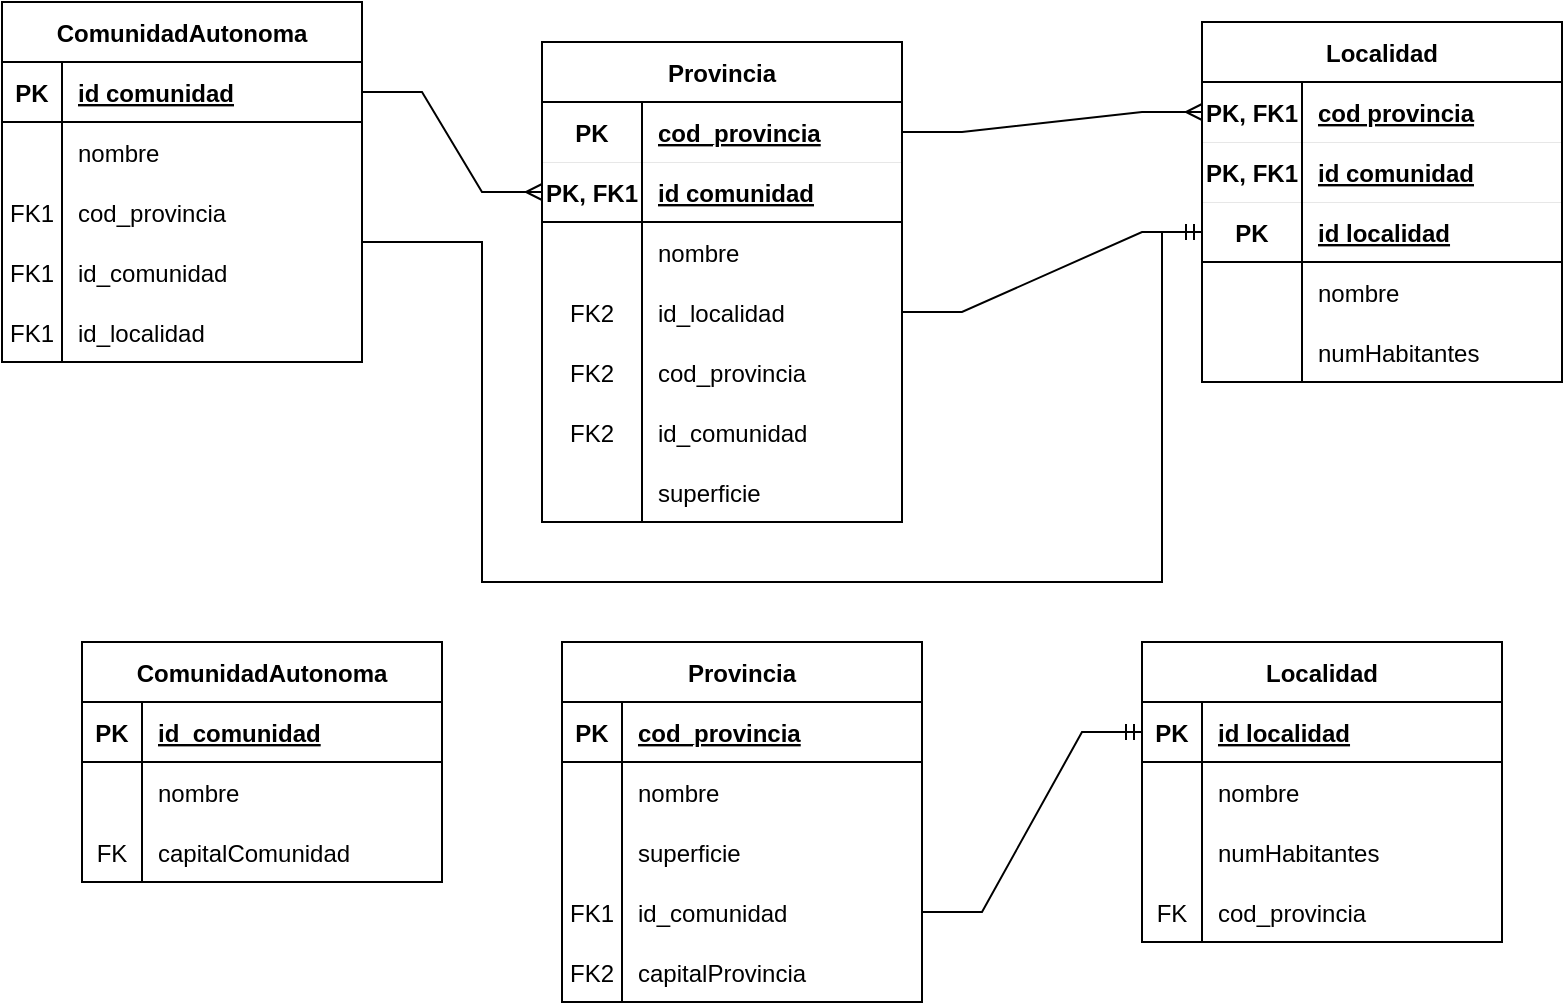 <mxfile version="20.8.16" type="device"><diagram id="R2lEEEUBdFMjLlhIrx00" name="Page-1"><mxGraphModel dx="1036" dy="614" grid="1" gridSize="10" guides="1" tooltips="1" connect="1" arrows="1" fold="1" page="1" pageScale="1" pageWidth="850" pageHeight="1100" math="0" shadow="0" extFonts="Permanent Marker^https://fonts.googleapis.com/css?family=Permanent+Marker"><root><mxCell id="0"/><mxCell id="1" parent="0"/><mxCell id="Gr4Ujk0QesZCk1q4G1cT-1" value="ComunidadAutonoma" style="shape=table;startSize=30;container=1;collapsible=1;childLayout=tableLayout;fixedRows=1;rowLines=0;fontStyle=1;align=center;resizeLast=1;" vertex="1" parent="1"><mxGeometry y="120" width="180" height="180" as="geometry"/></mxCell><mxCell id="Gr4Ujk0QesZCk1q4G1cT-2" value="" style="shape=tableRow;horizontal=0;startSize=0;swimlaneHead=0;swimlaneBody=0;fillColor=none;collapsible=0;dropTarget=0;points=[[0,0.5],[1,0.5]];portConstraint=eastwest;top=0;left=0;right=0;bottom=1;" vertex="1" parent="Gr4Ujk0QesZCk1q4G1cT-1"><mxGeometry y="30" width="180" height="30" as="geometry"/></mxCell><mxCell id="Gr4Ujk0QesZCk1q4G1cT-3" value="PK" style="shape=partialRectangle;connectable=0;fillColor=none;top=0;left=0;bottom=0;right=0;fontStyle=1;overflow=hidden;" vertex="1" parent="Gr4Ujk0QesZCk1q4G1cT-2"><mxGeometry width="30" height="30" as="geometry"><mxRectangle width="30" height="30" as="alternateBounds"/></mxGeometry></mxCell><mxCell id="Gr4Ujk0QesZCk1q4G1cT-4" value="id comunidad" style="shape=partialRectangle;connectable=0;fillColor=none;top=0;left=0;bottom=0;right=0;align=left;spacingLeft=6;fontStyle=5;overflow=hidden;" vertex="1" parent="Gr4Ujk0QesZCk1q4G1cT-2"><mxGeometry x="30" width="150" height="30" as="geometry"><mxRectangle width="150" height="30" as="alternateBounds"/></mxGeometry></mxCell><mxCell id="Gr4Ujk0QesZCk1q4G1cT-5" value="" style="shape=tableRow;horizontal=0;startSize=0;swimlaneHead=0;swimlaneBody=0;fillColor=none;collapsible=0;dropTarget=0;points=[[0,0.5],[1,0.5]];portConstraint=eastwest;top=0;left=0;right=0;bottom=0;" vertex="1" parent="Gr4Ujk0QesZCk1q4G1cT-1"><mxGeometry y="60" width="180" height="30" as="geometry"/></mxCell><mxCell id="Gr4Ujk0QesZCk1q4G1cT-6" value="" style="shape=partialRectangle;connectable=0;fillColor=none;top=0;left=0;bottom=0;right=0;editable=1;overflow=hidden;" vertex="1" parent="Gr4Ujk0QesZCk1q4G1cT-5"><mxGeometry width="30" height="30" as="geometry"><mxRectangle width="30" height="30" as="alternateBounds"/></mxGeometry></mxCell><mxCell id="Gr4Ujk0QesZCk1q4G1cT-7" value="nombre" style="shape=partialRectangle;connectable=0;fillColor=none;top=0;left=0;bottom=0;right=0;align=left;spacingLeft=6;overflow=hidden;" vertex="1" parent="Gr4Ujk0QesZCk1q4G1cT-5"><mxGeometry x="30" width="150" height="30" as="geometry"><mxRectangle width="150" height="30" as="alternateBounds"/></mxGeometry></mxCell><mxCell id="Gr4Ujk0QesZCk1q4G1cT-63" value="" style="shape=tableRow;horizontal=0;startSize=0;swimlaneHead=0;swimlaneBody=0;fillColor=none;collapsible=0;dropTarget=0;points=[[0,0.5],[1,0.5]];portConstraint=eastwest;top=0;left=0;right=0;bottom=0;strokeWidth=0;" vertex="1" parent="Gr4Ujk0QesZCk1q4G1cT-1"><mxGeometry y="90" width="180" height="30" as="geometry"/></mxCell><mxCell id="Gr4Ujk0QesZCk1q4G1cT-64" value="FK1" style="shape=partialRectangle;connectable=0;fillColor=none;top=0;left=0;bottom=0;right=0;fontStyle=0;overflow=hidden;strokeWidth=0;" vertex="1" parent="Gr4Ujk0QesZCk1q4G1cT-63"><mxGeometry width="30" height="30" as="geometry"><mxRectangle width="30" height="30" as="alternateBounds"/></mxGeometry></mxCell><mxCell id="Gr4Ujk0QesZCk1q4G1cT-65" value="cod_provincia" style="shape=partialRectangle;connectable=0;fillColor=none;top=0;left=0;bottom=0;right=0;align=left;spacingLeft=6;fontStyle=0;overflow=hidden;strokeWidth=0;" vertex="1" parent="Gr4Ujk0QesZCk1q4G1cT-63"><mxGeometry x="30" width="150" height="30" as="geometry"><mxRectangle width="150" height="30" as="alternateBounds"/></mxGeometry></mxCell><mxCell id="Gr4Ujk0QesZCk1q4G1cT-69" value="" style="shape=tableRow;horizontal=0;startSize=0;swimlaneHead=0;swimlaneBody=0;fillColor=none;collapsible=0;dropTarget=0;points=[[0,0.5],[1,0.5]];portConstraint=eastwest;top=0;left=0;right=0;bottom=0;strokeWidth=0;" vertex="1" parent="Gr4Ujk0QesZCk1q4G1cT-1"><mxGeometry y="120" width="180" height="30" as="geometry"/></mxCell><mxCell id="Gr4Ujk0QesZCk1q4G1cT-70" value="FK1" style="shape=partialRectangle;connectable=0;fillColor=none;top=0;left=0;bottom=0;right=0;fontStyle=0;overflow=hidden;strokeWidth=0;" vertex="1" parent="Gr4Ujk0QesZCk1q4G1cT-69"><mxGeometry width="30" height="30" as="geometry"><mxRectangle width="30" height="30" as="alternateBounds"/></mxGeometry></mxCell><mxCell id="Gr4Ujk0QesZCk1q4G1cT-71" value="id_comunidad" style="shape=partialRectangle;connectable=0;fillColor=none;top=0;left=0;bottom=0;right=0;align=left;spacingLeft=6;fontStyle=0;overflow=hidden;strokeWidth=0;" vertex="1" parent="Gr4Ujk0QesZCk1q4G1cT-69"><mxGeometry x="30" width="150" height="30" as="geometry"><mxRectangle width="150" height="30" as="alternateBounds"/></mxGeometry></mxCell><mxCell id="Gr4Ujk0QesZCk1q4G1cT-66" value="" style="shape=tableRow;horizontal=0;startSize=0;swimlaneHead=0;swimlaneBody=0;fillColor=none;collapsible=0;dropTarget=0;points=[[0,0.5],[1,0.5]];portConstraint=eastwest;top=0;left=0;right=0;bottom=0;strokeWidth=0;" vertex="1" parent="Gr4Ujk0QesZCk1q4G1cT-1"><mxGeometry y="150" width="180" height="30" as="geometry"/></mxCell><mxCell id="Gr4Ujk0QesZCk1q4G1cT-67" value="FK1" style="shape=partialRectangle;connectable=0;fillColor=none;top=0;left=0;bottom=0;right=0;fontStyle=0;overflow=hidden;strokeWidth=0;" vertex="1" parent="Gr4Ujk0QesZCk1q4G1cT-66"><mxGeometry width="30" height="30" as="geometry"><mxRectangle width="30" height="30" as="alternateBounds"/></mxGeometry></mxCell><mxCell id="Gr4Ujk0QesZCk1q4G1cT-68" value="id_localidad" style="shape=partialRectangle;connectable=0;fillColor=none;top=0;left=0;bottom=0;right=0;align=left;spacingLeft=6;fontStyle=0;overflow=hidden;strokeWidth=0;" vertex="1" parent="Gr4Ujk0QesZCk1q4G1cT-66"><mxGeometry x="30" width="150" height="30" as="geometry"><mxRectangle width="150" height="30" as="alternateBounds"/></mxGeometry></mxCell><mxCell id="Gr4Ujk0QesZCk1q4G1cT-14" value="Provincia" style="shape=table;startSize=30;container=1;collapsible=1;childLayout=tableLayout;fixedRows=1;rowLines=0;fontStyle=1;align=center;resizeLast=1;" vertex="1" parent="1"><mxGeometry x="270" y="140" width="180" height="240" as="geometry"/></mxCell><mxCell id="Gr4Ujk0QesZCk1q4G1cT-15" value="" style="shape=tableRow;horizontal=0;startSize=0;swimlaneHead=0;swimlaneBody=0;fillColor=none;collapsible=0;dropTarget=0;points=[[0,0.5],[1,0.5]];portConstraint=eastwest;top=0;left=0;right=0;bottom=1;strokeWidth=0;" vertex="1" parent="Gr4Ujk0QesZCk1q4G1cT-14"><mxGeometry y="30" width="180" height="30" as="geometry"/></mxCell><mxCell id="Gr4Ujk0QesZCk1q4G1cT-16" value="PK" style="shape=partialRectangle;connectable=0;fillColor=none;top=0;left=0;bottom=0;right=0;fontStyle=1;overflow=hidden;" vertex="1" parent="Gr4Ujk0QesZCk1q4G1cT-15"><mxGeometry width="50" height="30" as="geometry"><mxRectangle width="50" height="30" as="alternateBounds"/></mxGeometry></mxCell><mxCell id="Gr4Ujk0QesZCk1q4G1cT-17" value="cod_provincia" style="shape=partialRectangle;connectable=0;fillColor=none;top=0;left=0;bottom=0;right=0;align=left;spacingLeft=6;fontStyle=5;overflow=hidden;" vertex="1" parent="Gr4Ujk0QesZCk1q4G1cT-15"><mxGeometry x="50" width="130" height="30" as="geometry"><mxRectangle width="130" height="30" as="alternateBounds"/></mxGeometry></mxCell><mxCell id="Gr4Ujk0QesZCk1q4G1cT-42" value="" style="shape=tableRow;horizontal=0;startSize=0;swimlaneHead=0;swimlaneBody=0;fillColor=none;collapsible=0;dropTarget=0;points=[[0,0.5],[1,0.5]];portConstraint=eastwest;top=0;left=0;right=0;bottom=1;" vertex="1" parent="Gr4Ujk0QesZCk1q4G1cT-14"><mxGeometry y="60" width="180" height="30" as="geometry"/></mxCell><mxCell id="Gr4Ujk0QesZCk1q4G1cT-43" value="PK, FK1" style="shape=partialRectangle;connectable=0;fillColor=none;top=0;left=0;bottom=0;right=0;fontStyle=1;overflow=hidden;" vertex="1" parent="Gr4Ujk0QesZCk1q4G1cT-42"><mxGeometry width="50" height="30" as="geometry"><mxRectangle width="50" height="30" as="alternateBounds"/></mxGeometry></mxCell><mxCell id="Gr4Ujk0QesZCk1q4G1cT-44" value="id comunidad" style="shape=partialRectangle;connectable=0;fillColor=none;top=0;left=0;bottom=0;right=0;align=left;spacingLeft=6;fontStyle=5;overflow=hidden;" vertex="1" parent="Gr4Ujk0QesZCk1q4G1cT-42"><mxGeometry x="50" width="130" height="30" as="geometry"><mxRectangle width="130" height="30" as="alternateBounds"/></mxGeometry></mxCell><mxCell id="Gr4Ujk0QesZCk1q4G1cT-18" value="" style="shape=tableRow;horizontal=0;startSize=0;swimlaneHead=0;swimlaneBody=0;fillColor=none;collapsible=0;dropTarget=0;points=[[0,0.5],[1,0.5]];portConstraint=eastwest;top=0;left=0;right=0;bottom=0;" vertex="1" parent="Gr4Ujk0QesZCk1q4G1cT-14"><mxGeometry y="90" width="180" height="30" as="geometry"/></mxCell><mxCell id="Gr4Ujk0QesZCk1q4G1cT-19" value="" style="shape=partialRectangle;connectable=0;fillColor=none;top=0;left=0;bottom=0;right=0;editable=1;overflow=hidden;" vertex="1" parent="Gr4Ujk0QesZCk1q4G1cT-18"><mxGeometry width="50" height="30" as="geometry"><mxRectangle width="50" height="30" as="alternateBounds"/></mxGeometry></mxCell><mxCell id="Gr4Ujk0QesZCk1q4G1cT-20" value="nombre" style="shape=partialRectangle;connectable=0;fillColor=none;top=0;left=0;bottom=0;right=0;align=left;spacingLeft=6;overflow=hidden;" vertex="1" parent="Gr4Ujk0QesZCk1q4G1cT-18"><mxGeometry x="50" width="130" height="30" as="geometry"><mxRectangle width="130" height="30" as="alternateBounds"/></mxGeometry></mxCell><mxCell id="Gr4Ujk0QesZCk1q4G1cT-52" value="" style="shape=tableRow;horizontal=0;startSize=0;swimlaneHead=0;swimlaneBody=0;fillColor=none;collapsible=0;dropTarget=0;points=[[0,0.5],[1,0.5]];portConstraint=eastwest;top=0;left=0;right=0;bottom=0;strokeWidth=0;" vertex="1" parent="Gr4Ujk0QesZCk1q4G1cT-14"><mxGeometry y="120" width="180" height="30" as="geometry"/></mxCell><mxCell id="Gr4Ujk0QesZCk1q4G1cT-53" value="FK2" style="shape=partialRectangle;connectable=0;fillColor=none;top=0;left=0;bottom=0;right=0;fontStyle=0;overflow=hidden;strokeWidth=0;" vertex="1" parent="Gr4Ujk0QesZCk1q4G1cT-52"><mxGeometry width="50" height="30" as="geometry"><mxRectangle width="50" height="30" as="alternateBounds"/></mxGeometry></mxCell><mxCell id="Gr4Ujk0QesZCk1q4G1cT-54" value="id_localidad" style="shape=partialRectangle;connectable=0;fillColor=none;top=0;left=0;bottom=0;right=0;align=left;spacingLeft=6;fontStyle=0;overflow=hidden;strokeWidth=0;" vertex="1" parent="Gr4Ujk0QesZCk1q4G1cT-52"><mxGeometry x="50" width="130" height="30" as="geometry"><mxRectangle width="130" height="30" as="alternateBounds"/></mxGeometry></mxCell><mxCell id="Gr4Ujk0QesZCk1q4G1cT-58" value="" style="shape=tableRow;horizontal=0;startSize=0;swimlaneHead=0;swimlaneBody=0;fillColor=none;collapsible=0;dropTarget=0;points=[[0,0.5],[1,0.5]];portConstraint=eastwest;top=0;left=0;right=0;bottom=0;strokeWidth=0;" vertex="1" parent="Gr4Ujk0QesZCk1q4G1cT-14"><mxGeometry y="150" width="180" height="30" as="geometry"/></mxCell><mxCell id="Gr4Ujk0QesZCk1q4G1cT-59" value="FK2" style="shape=partialRectangle;connectable=0;fillColor=none;top=0;left=0;bottom=0;right=0;fontStyle=0;overflow=hidden;strokeWidth=0;" vertex="1" parent="Gr4Ujk0QesZCk1q4G1cT-58"><mxGeometry width="50" height="30" as="geometry"><mxRectangle width="50" height="30" as="alternateBounds"/></mxGeometry></mxCell><mxCell id="Gr4Ujk0QesZCk1q4G1cT-60" value="cod_provincia" style="shape=partialRectangle;connectable=0;fillColor=none;top=0;left=0;bottom=0;right=0;align=left;spacingLeft=6;fontStyle=0;overflow=hidden;strokeWidth=0;" vertex="1" parent="Gr4Ujk0QesZCk1q4G1cT-58"><mxGeometry x="50" width="130" height="30" as="geometry"><mxRectangle width="130" height="30" as="alternateBounds"/></mxGeometry></mxCell><mxCell id="Gr4Ujk0QesZCk1q4G1cT-55" value="" style="shape=tableRow;horizontal=0;startSize=0;swimlaneHead=0;swimlaneBody=0;fillColor=none;collapsible=0;dropTarget=0;points=[[0,0.5],[1,0.5]];portConstraint=eastwest;top=0;left=0;right=0;bottom=0;strokeWidth=0;" vertex="1" parent="Gr4Ujk0QesZCk1q4G1cT-14"><mxGeometry y="180" width="180" height="30" as="geometry"/></mxCell><mxCell id="Gr4Ujk0QesZCk1q4G1cT-56" value="FK2" style="shape=partialRectangle;connectable=0;fillColor=none;top=0;left=0;bottom=0;right=0;fontStyle=0;overflow=hidden;strokeWidth=0;" vertex="1" parent="Gr4Ujk0QesZCk1q4G1cT-55"><mxGeometry width="50" height="30" as="geometry"><mxRectangle width="50" height="30" as="alternateBounds"/></mxGeometry></mxCell><mxCell id="Gr4Ujk0QesZCk1q4G1cT-57" value="id_comunidad" style="shape=partialRectangle;connectable=0;fillColor=none;top=0;left=0;bottom=0;right=0;align=left;spacingLeft=6;fontStyle=0;overflow=hidden;strokeWidth=0;" vertex="1" parent="Gr4Ujk0QesZCk1q4G1cT-55"><mxGeometry x="50" width="130" height="30" as="geometry"><mxRectangle width="130" height="30" as="alternateBounds"/></mxGeometry></mxCell><mxCell id="Gr4Ujk0QesZCk1q4G1cT-21" value="" style="shape=tableRow;horizontal=0;startSize=0;swimlaneHead=0;swimlaneBody=0;fillColor=none;collapsible=0;dropTarget=0;points=[[0,0.5],[1,0.5]];portConstraint=eastwest;top=0;left=0;right=0;bottom=0;" vertex="1" parent="Gr4Ujk0QesZCk1q4G1cT-14"><mxGeometry y="210" width="180" height="30" as="geometry"/></mxCell><mxCell id="Gr4Ujk0QesZCk1q4G1cT-22" value="" style="shape=partialRectangle;connectable=0;fillColor=none;top=0;left=0;bottom=0;right=0;editable=1;overflow=hidden;" vertex="1" parent="Gr4Ujk0QesZCk1q4G1cT-21"><mxGeometry width="50" height="30" as="geometry"><mxRectangle width="50" height="30" as="alternateBounds"/></mxGeometry></mxCell><mxCell id="Gr4Ujk0QesZCk1q4G1cT-23" value="superficie" style="shape=partialRectangle;connectable=0;fillColor=none;top=0;left=0;bottom=0;right=0;align=left;spacingLeft=6;overflow=hidden;" vertex="1" parent="Gr4Ujk0QesZCk1q4G1cT-21"><mxGeometry x="50" width="130" height="30" as="geometry"><mxRectangle width="130" height="30" as="alternateBounds"/></mxGeometry></mxCell><mxCell id="Gr4Ujk0QesZCk1q4G1cT-27" value="Localidad" style="shape=table;startSize=30;container=1;collapsible=1;childLayout=tableLayout;fixedRows=1;rowLines=0;fontStyle=1;align=center;resizeLast=1;" vertex="1" parent="1"><mxGeometry x="600" y="130" width="180" height="180" as="geometry"/></mxCell><mxCell id="Gr4Ujk0QesZCk1q4G1cT-45" value="" style="shape=tableRow;horizontal=0;startSize=0;swimlaneHead=0;swimlaneBody=0;fillColor=none;collapsible=0;dropTarget=0;points=[[0,0.5],[1,0.5]];portConstraint=eastwest;top=0;left=0;right=0;bottom=1;strokeWidth=0;" vertex="1" parent="Gr4Ujk0QesZCk1q4G1cT-27"><mxGeometry y="30" width="180" height="30" as="geometry"/></mxCell><mxCell id="Gr4Ujk0QesZCk1q4G1cT-46" value="PK, FK1" style="shape=partialRectangle;connectable=0;fillColor=none;top=0;left=0;bottom=0;right=0;fontStyle=1;overflow=hidden;strokeWidth=0;" vertex="1" parent="Gr4Ujk0QesZCk1q4G1cT-45"><mxGeometry width="50" height="30" as="geometry"><mxRectangle width="50" height="30" as="alternateBounds"/></mxGeometry></mxCell><mxCell id="Gr4Ujk0QesZCk1q4G1cT-47" value="cod provincia" style="shape=partialRectangle;connectable=0;fillColor=none;top=0;left=0;bottom=0;right=0;align=left;spacingLeft=6;fontStyle=5;overflow=hidden;strokeWidth=0;" vertex="1" parent="Gr4Ujk0QesZCk1q4G1cT-45"><mxGeometry x="50" width="130" height="30" as="geometry"><mxRectangle width="130" height="30" as="alternateBounds"/></mxGeometry></mxCell><mxCell id="Gr4Ujk0QesZCk1q4G1cT-48" value="" style="shape=tableRow;horizontal=0;startSize=0;swimlaneHead=0;swimlaneBody=0;fillColor=none;collapsible=0;dropTarget=0;points=[[0,0.5],[1,0.5]];portConstraint=eastwest;top=0;left=0;right=0;bottom=1;strokeWidth=0;" vertex="1" parent="Gr4Ujk0QesZCk1q4G1cT-27"><mxGeometry y="60" width="180" height="30" as="geometry"/></mxCell><mxCell id="Gr4Ujk0QesZCk1q4G1cT-49" value="PK, FK1" style="shape=partialRectangle;connectable=0;fillColor=none;top=0;left=0;bottom=0;right=0;fontStyle=1;overflow=hidden;strokeWidth=0;" vertex="1" parent="Gr4Ujk0QesZCk1q4G1cT-48"><mxGeometry width="50" height="30" as="geometry"><mxRectangle width="50" height="30" as="alternateBounds"/></mxGeometry></mxCell><mxCell id="Gr4Ujk0QesZCk1q4G1cT-50" value="id comunidad" style="shape=partialRectangle;connectable=0;fillColor=none;top=0;left=0;bottom=0;right=0;align=left;spacingLeft=6;fontStyle=5;overflow=hidden;strokeWidth=0;" vertex="1" parent="Gr4Ujk0QesZCk1q4G1cT-48"><mxGeometry x="50" width="130" height="30" as="geometry"><mxRectangle width="130" height="30" as="alternateBounds"/></mxGeometry></mxCell><mxCell id="Gr4Ujk0QesZCk1q4G1cT-28" value="" style="shape=tableRow;horizontal=0;startSize=0;swimlaneHead=0;swimlaneBody=0;fillColor=none;collapsible=0;dropTarget=0;points=[[0,0.5],[1,0.5]];portConstraint=eastwest;top=0;left=0;right=0;bottom=1;strokeWidth=1;" vertex="1" parent="Gr4Ujk0QesZCk1q4G1cT-27"><mxGeometry y="90" width="180" height="30" as="geometry"/></mxCell><mxCell id="Gr4Ujk0QesZCk1q4G1cT-29" value="PK" style="shape=partialRectangle;connectable=0;fillColor=none;top=0;left=0;bottom=0;right=0;fontStyle=1;overflow=hidden;" vertex="1" parent="Gr4Ujk0QesZCk1q4G1cT-28"><mxGeometry width="50" height="30" as="geometry"><mxRectangle width="50" height="30" as="alternateBounds"/></mxGeometry></mxCell><mxCell id="Gr4Ujk0QesZCk1q4G1cT-30" value="id localidad" style="shape=partialRectangle;connectable=0;fillColor=none;top=0;left=0;bottom=0;right=0;align=left;spacingLeft=6;fontStyle=5;overflow=hidden;" vertex="1" parent="Gr4Ujk0QesZCk1q4G1cT-28"><mxGeometry x="50" width="130" height="30" as="geometry"><mxRectangle width="130" height="30" as="alternateBounds"/></mxGeometry></mxCell><mxCell id="Gr4Ujk0QesZCk1q4G1cT-31" value="" style="shape=tableRow;horizontal=0;startSize=0;swimlaneHead=0;swimlaneBody=0;fillColor=none;collapsible=0;dropTarget=0;points=[[0,0.5],[1,0.5]];portConstraint=eastwest;top=0;left=0;right=0;bottom=0;" vertex="1" parent="Gr4Ujk0QesZCk1q4G1cT-27"><mxGeometry y="120" width="180" height="30" as="geometry"/></mxCell><mxCell id="Gr4Ujk0QesZCk1q4G1cT-32" value="" style="shape=partialRectangle;connectable=0;fillColor=none;top=0;left=0;bottom=0;right=0;editable=1;overflow=hidden;" vertex="1" parent="Gr4Ujk0QesZCk1q4G1cT-31"><mxGeometry width="50" height="30" as="geometry"><mxRectangle width="50" height="30" as="alternateBounds"/></mxGeometry></mxCell><mxCell id="Gr4Ujk0QesZCk1q4G1cT-33" value="nombre" style="shape=partialRectangle;connectable=0;fillColor=none;top=0;left=0;bottom=0;right=0;align=left;spacingLeft=6;overflow=hidden;" vertex="1" parent="Gr4Ujk0QesZCk1q4G1cT-31"><mxGeometry x="50" width="130" height="30" as="geometry"><mxRectangle width="130" height="30" as="alternateBounds"/></mxGeometry></mxCell><mxCell id="Gr4Ujk0QesZCk1q4G1cT-34" value="" style="shape=tableRow;horizontal=0;startSize=0;swimlaneHead=0;swimlaneBody=0;fillColor=none;collapsible=0;dropTarget=0;points=[[0,0.5],[1,0.5]];portConstraint=eastwest;top=0;left=0;right=0;bottom=0;" vertex="1" parent="Gr4Ujk0QesZCk1q4G1cT-27"><mxGeometry y="150" width="180" height="30" as="geometry"/></mxCell><mxCell id="Gr4Ujk0QesZCk1q4G1cT-35" value="" style="shape=partialRectangle;connectable=0;fillColor=none;top=0;left=0;bottom=0;right=0;editable=1;overflow=hidden;" vertex="1" parent="Gr4Ujk0QesZCk1q4G1cT-34"><mxGeometry width="50" height="30" as="geometry"><mxRectangle width="50" height="30" as="alternateBounds"/></mxGeometry></mxCell><mxCell id="Gr4Ujk0QesZCk1q4G1cT-36" value="numHabitantes" style="shape=partialRectangle;connectable=0;fillColor=none;top=0;left=0;bottom=0;right=0;align=left;spacingLeft=6;overflow=hidden;" vertex="1" parent="Gr4Ujk0QesZCk1q4G1cT-34"><mxGeometry x="50" width="130" height="30" as="geometry"><mxRectangle width="130" height="30" as="alternateBounds"/></mxGeometry></mxCell><mxCell id="Gr4Ujk0QesZCk1q4G1cT-40" value="" style="edgeStyle=entityRelationEdgeStyle;fontSize=12;html=1;endArrow=ERmany;rounded=0;exitX=1;exitY=0.5;exitDx=0;exitDy=0;entryX=0;entryY=0.5;entryDx=0;entryDy=0;" edge="1" parent="1" source="Gr4Ujk0QesZCk1q4G1cT-2" target="Gr4Ujk0QesZCk1q4G1cT-42"><mxGeometry width="100" height="100" relative="1" as="geometry"><mxPoint x="280" y="360" as="sourcePoint"/><mxPoint x="380" y="260" as="targetPoint"/></mxGeometry></mxCell><mxCell id="Gr4Ujk0QesZCk1q4G1cT-51" value="" style="edgeStyle=entityRelationEdgeStyle;fontSize=12;html=1;endArrow=ERmany;rounded=0;entryX=0;entryY=0.5;entryDx=0;entryDy=0;exitX=1;exitY=0.5;exitDx=0;exitDy=0;" edge="1" parent="1" source="Gr4Ujk0QesZCk1q4G1cT-15" target="Gr4Ujk0QesZCk1q4G1cT-45"><mxGeometry width="100" height="100" relative="1" as="geometry"><mxPoint x="280" y="360" as="sourcePoint"/><mxPoint x="380" y="260" as="targetPoint"/></mxGeometry></mxCell><mxCell id="Gr4Ujk0QesZCk1q4G1cT-62" value="" style="edgeStyle=entityRelationEdgeStyle;fontSize=12;html=1;endArrow=ERmandOne;rounded=0;exitX=1;exitY=0.5;exitDx=0;exitDy=0;entryX=0;entryY=0.5;entryDx=0;entryDy=0;" edge="1" parent="1" source="Gr4Ujk0QesZCk1q4G1cT-52" target="Gr4Ujk0QesZCk1q4G1cT-28"><mxGeometry width="100" height="100" relative="1" as="geometry"><mxPoint x="370" y="370" as="sourcePoint"/><mxPoint x="470" y="270" as="targetPoint"/></mxGeometry></mxCell><mxCell id="Gr4Ujk0QesZCk1q4G1cT-72" value="" style="edgeStyle=orthogonalEdgeStyle;fontSize=12;html=1;endArrow=ERmandOne;rounded=0;entryX=0;entryY=0.5;entryDx=0;entryDy=0;exitX=1;exitY=0.5;exitDx=0;exitDy=0;" edge="1" parent="1" source="Gr4Ujk0QesZCk1q4G1cT-63" target="Gr4Ujk0QesZCk1q4G1cT-28"><mxGeometry width="100" height="100" relative="1" as="geometry"><mxPoint x="160" y="390" as="sourcePoint"/><mxPoint x="470" y="270" as="targetPoint"/><Array as="points"><mxPoint x="180" y="240"/><mxPoint x="240" y="240"/><mxPoint x="240" y="410"/><mxPoint x="580" y="410"/><mxPoint x="580" y="235"/></Array></mxGeometry></mxCell><mxCell id="Gr4Ujk0QesZCk1q4G1cT-74" value="Provincia" style="shape=table;startSize=30;container=1;collapsible=1;childLayout=tableLayout;fixedRows=1;rowLines=0;fontStyle=1;align=center;resizeLast=1;strokeWidth=1;" vertex="1" parent="1"><mxGeometry x="280" y="440" width="180" height="180" as="geometry"/></mxCell><mxCell id="Gr4Ujk0QesZCk1q4G1cT-75" value="" style="shape=tableRow;horizontal=0;startSize=0;swimlaneHead=0;swimlaneBody=0;fillColor=none;collapsible=0;dropTarget=0;points=[[0,0.5],[1,0.5]];portConstraint=eastwest;top=0;left=0;right=0;bottom=1;strokeWidth=1;" vertex="1" parent="Gr4Ujk0QesZCk1q4G1cT-74"><mxGeometry y="30" width="180" height="30" as="geometry"/></mxCell><mxCell id="Gr4Ujk0QesZCk1q4G1cT-76" value="PK" style="shape=partialRectangle;connectable=0;fillColor=none;top=0;left=0;bottom=0;right=0;fontStyle=1;overflow=hidden;strokeWidth=0;" vertex="1" parent="Gr4Ujk0QesZCk1q4G1cT-75"><mxGeometry width="30" height="30" as="geometry"><mxRectangle width="30" height="30" as="alternateBounds"/></mxGeometry></mxCell><mxCell id="Gr4Ujk0QesZCk1q4G1cT-77" value="cod_provincia" style="shape=partialRectangle;connectable=0;fillColor=none;top=0;left=0;bottom=0;right=0;align=left;spacingLeft=6;fontStyle=5;overflow=hidden;strokeWidth=0;" vertex="1" parent="Gr4Ujk0QesZCk1q4G1cT-75"><mxGeometry x="30" width="150" height="30" as="geometry"><mxRectangle width="150" height="30" as="alternateBounds"/></mxGeometry></mxCell><mxCell id="Gr4Ujk0QesZCk1q4G1cT-78" value="" style="shape=tableRow;horizontal=0;startSize=0;swimlaneHead=0;swimlaneBody=0;fillColor=none;collapsible=0;dropTarget=0;points=[[0,0.5],[1,0.5]];portConstraint=eastwest;top=0;left=0;right=0;bottom=0;strokeWidth=0;" vertex="1" parent="Gr4Ujk0QesZCk1q4G1cT-74"><mxGeometry y="60" width="180" height="30" as="geometry"/></mxCell><mxCell id="Gr4Ujk0QesZCk1q4G1cT-79" value="" style="shape=partialRectangle;connectable=0;fillColor=none;top=0;left=0;bottom=0;right=0;editable=1;overflow=hidden;strokeWidth=0;" vertex="1" parent="Gr4Ujk0QesZCk1q4G1cT-78"><mxGeometry width="30" height="30" as="geometry"><mxRectangle width="30" height="30" as="alternateBounds"/></mxGeometry></mxCell><mxCell id="Gr4Ujk0QesZCk1q4G1cT-80" value="nombre" style="shape=partialRectangle;connectable=0;fillColor=none;top=0;left=0;bottom=0;right=0;align=left;spacingLeft=6;overflow=hidden;strokeWidth=0;" vertex="1" parent="Gr4Ujk0QesZCk1q4G1cT-78"><mxGeometry x="30" width="150" height="30" as="geometry"><mxRectangle width="150" height="30" as="alternateBounds"/></mxGeometry></mxCell><mxCell id="Gr4Ujk0QesZCk1q4G1cT-81" value="" style="shape=tableRow;horizontal=0;startSize=0;swimlaneHead=0;swimlaneBody=0;fillColor=none;collapsible=0;dropTarget=0;points=[[0,0.5],[1,0.5]];portConstraint=eastwest;top=0;left=0;right=0;bottom=0;strokeWidth=0;" vertex="1" parent="Gr4Ujk0QesZCk1q4G1cT-74"><mxGeometry y="90" width="180" height="30" as="geometry"/></mxCell><mxCell id="Gr4Ujk0QesZCk1q4G1cT-82" value="" style="shape=partialRectangle;connectable=0;fillColor=none;top=0;left=0;bottom=0;right=0;editable=1;overflow=hidden;strokeWidth=0;" vertex="1" parent="Gr4Ujk0QesZCk1q4G1cT-81"><mxGeometry width="30" height="30" as="geometry"><mxRectangle width="30" height="30" as="alternateBounds"/></mxGeometry></mxCell><mxCell id="Gr4Ujk0QesZCk1q4G1cT-83" value="superficie" style="shape=partialRectangle;connectable=0;fillColor=none;top=0;left=0;bottom=0;right=0;align=left;spacingLeft=6;overflow=hidden;strokeWidth=0;" vertex="1" parent="Gr4Ujk0QesZCk1q4G1cT-81"><mxGeometry x="30" width="150" height="30" as="geometry"><mxRectangle width="150" height="30" as="alternateBounds"/></mxGeometry></mxCell><mxCell id="Gr4Ujk0QesZCk1q4G1cT-84" value="" style="shape=tableRow;horizontal=0;startSize=0;swimlaneHead=0;swimlaneBody=0;fillColor=none;collapsible=0;dropTarget=0;points=[[0,0.5],[1,0.5]];portConstraint=eastwest;top=0;left=0;right=0;bottom=0;strokeWidth=0;" vertex="1" parent="Gr4Ujk0QesZCk1q4G1cT-74"><mxGeometry y="120" width="180" height="30" as="geometry"/></mxCell><mxCell id="Gr4Ujk0QesZCk1q4G1cT-85" value="FK1" style="shape=partialRectangle;connectable=0;fillColor=none;top=0;left=0;bottom=0;right=0;editable=1;overflow=hidden;strokeWidth=0;" vertex="1" parent="Gr4Ujk0QesZCk1q4G1cT-84"><mxGeometry width="30" height="30" as="geometry"><mxRectangle width="30" height="30" as="alternateBounds"/></mxGeometry></mxCell><mxCell id="Gr4Ujk0QesZCk1q4G1cT-86" value="id_comunidad" style="shape=partialRectangle;connectable=0;fillColor=none;top=0;left=0;bottom=0;right=0;align=left;spacingLeft=6;overflow=hidden;strokeWidth=0;" vertex="1" parent="Gr4Ujk0QesZCk1q4G1cT-84"><mxGeometry x="30" width="150" height="30" as="geometry"><mxRectangle width="150" height="30" as="alternateBounds"/></mxGeometry></mxCell><mxCell id="Gr4Ujk0QesZCk1q4G1cT-100" value="" style="shape=tableRow;horizontal=0;startSize=0;swimlaneHead=0;swimlaneBody=0;fillColor=none;collapsible=0;dropTarget=0;points=[[0,0.5],[1,0.5]];portConstraint=eastwest;top=0;left=0;right=0;bottom=0;strokeWidth=1;" vertex="1" parent="Gr4Ujk0QesZCk1q4G1cT-74"><mxGeometry y="150" width="180" height="30" as="geometry"/></mxCell><mxCell id="Gr4Ujk0QesZCk1q4G1cT-101" value="FK2" style="shape=partialRectangle;connectable=0;fillColor=none;top=0;left=0;bottom=0;right=0;editable=1;overflow=hidden;strokeWidth=1;" vertex="1" parent="Gr4Ujk0QesZCk1q4G1cT-100"><mxGeometry width="30" height="30" as="geometry"><mxRectangle width="30" height="30" as="alternateBounds"/></mxGeometry></mxCell><mxCell id="Gr4Ujk0QesZCk1q4G1cT-102" value="capitalProvincia" style="shape=partialRectangle;connectable=0;fillColor=none;top=0;left=0;bottom=0;right=0;align=left;spacingLeft=6;overflow=hidden;strokeWidth=1;" vertex="1" parent="Gr4Ujk0QesZCk1q4G1cT-100"><mxGeometry x="30" width="150" height="30" as="geometry"><mxRectangle width="150" height="30" as="alternateBounds"/></mxGeometry></mxCell><mxCell id="Gr4Ujk0QesZCk1q4G1cT-87" value="ComunidadAutonoma" style="shape=table;startSize=30;container=1;collapsible=1;childLayout=tableLayout;fixedRows=1;rowLines=0;fontStyle=1;align=center;resizeLast=1;strokeWidth=1;" vertex="1" parent="1"><mxGeometry x="40" y="440" width="180" height="120" as="geometry"/></mxCell><mxCell id="Gr4Ujk0QesZCk1q4G1cT-88" value="" style="shape=tableRow;horizontal=0;startSize=0;swimlaneHead=0;swimlaneBody=0;fillColor=none;collapsible=0;dropTarget=0;points=[[0,0.5],[1,0.5]];portConstraint=eastwest;top=0;left=0;right=0;bottom=1;strokeWidth=1;" vertex="1" parent="Gr4Ujk0QesZCk1q4G1cT-87"><mxGeometry y="30" width="180" height="30" as="geometry"/></mxCell><mxCell id="Gr4Ujk0QesZCk1q4G1cT-89" value="PK" style="shape=partialRectangle;connectable=0;fillColor=none;top=0;left=0;bottom=0;right=0;fontStyle=1;overflow=hidden;strokeWidth=1;" vertex="1" parent="Gr4Ujk0QesZCk1q4G1cT-88"><mxGeometry width="30" height="30" as="geometry"><mxRectangle width="30" height="30" as="alternateBounds"/></mxGeometry></mxCell><mxCell id="Gr4Ujk0QesZCk1q4G1cT-90" value="id_comunidad" style="shape=partialRectangle;connectable=0;fillColor=none;top=0;left=0;bottom=0;right=0;align=left;spacingLeft=6;fontStyle=5;overflow=hidden;strokeWidth=1;" vertex="1" parent="Gr4Ujk0QesZCk1q4G1cT-88"><mxGeometry x="30" width="150" height="30" as="geometry"><mxRectangle width="150" height="30" as="alternateBounds"/></mxGeometry></mxCell><mxCell id="Gr4Ujk0QesZCk1q4G1cT-91" value="" style="shape=tableRow;horizontal=0;startSize=0;swimlaneHead=0;swimlaneBody=0;fillColor=none;collapsible=0;dropTarget=0;points=[[0,0.5],[1,0.5]];portConstraint=eastwest;top=0;left=0;right=0;bottom=0;strokeWidth=1;" vertex="1" parent="Gr4Ujk0QesZCk1q4G1cT-87"><mxGeometry y="60" width="180" height="30" as="geometry"/></mxCell><mxCell id="Gr4Ujk0QesZCk1q4G1cT-92" value="" style="shape=partialRectangle;connectable=0;fillColor=none;top=0;left=0;bottom=0;right=0;editable=1;overflow=hidden;strokeWidth=1;" vertex="1" parent="Gr4Ujk0QesZCk1q4G1cT-91"><mxGeometry width="30" height="30" as="geometry"><mxRectangle width="30" height="30" as="alternateBounds"/></mxGeometry></mxCell><mxCell id="Gr4Ujk0QesZCk1q4G1cT-93" value="nombre" style="shape=partialRectangle;connectable=0;fillColor=none;top=0;left=0;bottom=0;right=0;align=left;spacingLeft=6;overflow=hidden;strokeWidth=1;" vertex="1" parent="Gr4Ujk0QesZCk1q4G1cT-91"><mxGeometry x="30" width="150" height="30" as="geometry"><mxRectangle width="150" height="30" as="alternateBounds"/></mxGeometry></mxCell><mxCell id="Gr4Ujk0QesZCk1q4G1cT-103" value="" style="shape=tableRow;horizontal=0;startSize=0;swimlaneHead=0;swimlaneBody=0;fillColor=none;collapsible=0;dropTarget=0;points=[[0,0.5],[1,0.5]];portConstraint=eastwest;top=0;left=0;right=0;bottom=0;strokeWidth=1;" vertex="1" parent="Gr4Ujk0QesZCk1q4G1cT-87"><mxGeometry y="90" width="180" height="30" as="geometry"/></mxCell><mxCell id="Gr4Ujk0QesZCk1q4G1cT-104" value="FK" style="shape=partialRectangle;connectable=0;fillColor=none;top=0;left=0;bottom=0;right=0;editable=1;overflow=hidden;strokeWidth=1;" vertex="1" parent="Gr4Ujk0QesZCk1q4G1cT-103"><mxGeometry width="30" height="30" as="geometry"><mxRectangle width="30" height="30" as="alternateBounds"/></mxGeometry></mxCell><mxCell id="Gr4Ujk0QesZCk1q4G1cT-105" value="capitalComunidad" style="shape=partialRectangle;connectable=0;fillColor=none;top=0;left=0;bottom=0;right=0;align=left;spacingLeft=6;overflow=hidden;strokeWidth=1;" vertex="1" parent="Gr4Ujk0QesZCk1q4G1cT-103"><mxGeometry x="30" width="150" height="30" as="geometry"><mxRectangle width="150" height="30" as="alternateBounds"/></mxGeometry></mxCell><mxCell id="Gr4Ujk0QesZCk1q4G1cT-119" value="Localidad" style="shape=table;startSize=30;container=1;collapsible=1;childLayout=tableLayout;fixedRows=1;rowLines=0;fontStyle=1;align=center;resizeLast=1;strokeWidth=1;" vertex="1" parent="1"><mxGeometry x="570" y="440" width="180" height="150" as="geometry"/></mxCell><mxCell id="Gr4Ujk0QesZCk1q4G1cT-120" value="" style="shape=tableRow;horizontal=0;startSize=0;swimlaneHead=0;swimlaneBody=0;fillColor=none;collapsible=0;dropTarget=0;points=[[0,0.5],[1,0.5]];portConstraint=eastwest;top=0;left=0;right=0;bottom=1;strokeWidth=1;" vertex="1" parent="Gr4Ujk0QesZCk1q4G1cT-119"><mxGeometry y="30" width="180" height="30" as="geometry"/></mxCell><mxCell id="Gr4Ujk0QesZCk1q4G1cT-121" value="PK" style="shape=partialRectangle;connectable=0;fillColor=none;top=0;left=0;bottom=0;right=0;fontStyle=1;overflow=hidden;strokeWidth=1;" vertex="1" parent="Gr4Ujk0QesZCk1q4G1cT-120"><mxGeometry width="30" height="30" as="geometry"><mxRectangle width="30" height="30" as="alternateBounds"/></mxGeometry></mxCell><mxCell id="Gr4Ujk0QesZCk1q4G1cT-122" value="id localidad" style="shape=partialRectangle;connectable=0;fillColor=none;top=0;left=0;bottom=0;right=0;align=left;spacingLeft=6;fontStyle=5;overflow=hidden;strokeWidth=1;" vertex="1" parent="Gr4Ujk0QesZCk1q4G1cT-120"><mxGeometry x="30" width="150" height="30" as="geometry"><mxRectangle width="150" height="30" as="alternateBounds"/></mxGeometry></mxCell><mxCell id="Gr4Ujk0QesZCk1q4G1cT-123" value="" style="shape=tableRow;horizontal=0;startSize=0;swimlaneHead=0;swimlaneBody=0;fillColor=none;collapsible=0;dropTarget=0;points=[[0,0.5],[1,0.5]];portConstraint=eastwest;top=0;left=0;right=0;bottom=0;strokeWidth=1;" vertex="1" parent="Gr4Ujk0QesZCk1q4G1cT-119"><mxGeometry y="60" width="180" height="30" as="geometry"/></mxCell><mxCell id="Gr4Ujk0QesZCk1q4G1cT-124" value="" style="shape=partialRectangle;connectable=0;fillColor=none;top=0;left=0;bottom=0;right=0;editable=1;overflow=hidden;strokeWidth=1;" vertex="1" parent="Gr4Ujk0QesZCk1q4G1cT-123"><mxGeometry width="30" height="30" as="geometry"><mxRectangle width="30" height="30" as="alternateBounds"/></mxGeometry></mxCell><mxCell id="Gr4Ujk0QesZCk1q4G1cT-125" value="nombre" style="shape=partialRectangle;connectable=0;fillColor=none;top=0;left=0;bottom=0;right=0;align=left;spacingLeft=6;overflow=hidden;strokeWidth=1;" vertex="1" parent="Gr4Ujk0QesZCk1q4G1cT-123"><mxGeometry x="30" width="150" height="30" as="geometry"><mxRectangle width="150" height="30" as="alternateBounds"/></mxGeometry></mxCell><mxCell id="Gr4Ujk0QesZCk1q4G1cT-126" value="" style="shape=tableRow;horizontal=0;startSize=0;swimlaneHead=0;swimlaneBody=0;fillColor=none;collapsible=0;dropTarget=0;points=[[0,0.5],[1,0.5]];portConstraint=eastwest;top=0;left=0;right=0;bottom=0;strokeWidth=1;" vertex="1" parent="Gr4Ujk0QesZCk1q4G1cT-119"><mxGeometry y="90" width="180" height="30" as="geometry"/></mxCell><mxCell id="Gr4Ujk0QesZCk1q4G1cT-127" value="" style="shape=partialRectangle;connectable=0;fillColor=none;top=0;left=0;bottom=0;right=0;editable=1;overflow=hidden;strokeWidth=1;" vertex="1" parent="Gr4Ujk0QesZCk1q4G1cT-126"><mxGeometry width="30" height="30" as="geometry"><mxRectangle width="30" height="30" as="alternateBounds"/></mxGeometry></mxCell><mxCell id="Gr4Ujk0QesZCk1q4G1cT-128" value="numHabitantes" style="shape=partialRectangle;connectable=0;fillColor=none;top=0;left=0;bottom=0;right=0;align=left;spacingLeft=6;overflow=hidden;strokeWidth=1;" vertex="1" parent="Gr4Ujk0QesZCk1q4G1cT-126"><mxGeometry x="30" width="150" height="30" as="geometry"><mxRectangle width="150" height="30" as="alternateBounds"/></mxGeometry></mxCell><mxCell id="Gr4Ujk0QesZCk1q4G1cT-129" value="" style="shape=tableRow;horizontal=0;startSize=0;swimlaneHead=0;swimlaneBody=0;fillColor=none;collapsible=0;dropTarget=0;points=[[0,0.5],[1,0.5]];portConstraint=eastwest;top=0;left=0;right=0;bottom=0;strokeWidth=1;" vertex="1" parent="Gr4Ujk0QesZCk1q4G1cT-119"><mxGeometry y="120" width="180" height="30" as="geometry"/></mxCell><mxCell id="Gr4Ujk0QesZCk1q4G1cT-130" value="FK" style="shape=partialRectangle;connectable=0;fillColor=none;top=0;left=0;bottom=0;right=0;editable=1;overflow=hidden;strokeWidth=1;" vertex="1" parent="Gr4Ujk0QesZCk1q4G1cT-129"><mxGeometry width="30" height="30" as="geometry"><mxRectangle width="30" height="30" as="alternateBounds"/></mxGeometry></mxCell><mxCell id="Gr4Ujk0QesZCk1q4G1cT-131" value="cod_provincia" style="shape=partialRectangle;connectable=0;fillColor=none;top=0;left=0;bottom=0;right=0;align=left;spacingLeft=6;overflow=hidden;strokeWidth=1;" vertex="1" parent="Gr4Ujk0QesZCk1q4G1cT-129"><mxGeometry x="30" width="150" height="30" as="geometry"><mxRectangle width="150" height="30" as="alternateBounds"/></mxGeometry></mxCell><mxCell id="Gr4Ujk0QesZCk1q4G1cT-132" value="" style="edgeStyle=entityRelationEdgeStyle;fontSize=12;html=1;endArrow=ERmandOne;rounded=0;entryX=0;entryY=0.5;entryDx=0;entryDy=0;exitX=1;exitY=0.5;exitDx=0;exitDy=0;" edge="1" parent="1" source="Gr4Ujk0QesZCk1q4G1cT-84" target="Gr4Ujk0QesZCk1q4G1cT-120"><mxGeometry width="100" height="100" relative="1" as="geometry"><mxPoint x="370" y="470" as="sourcePoint"/><mxPoint x="470" y="370" as="targetPoint"/></mxGeometry></mxCell></root></mxGraphModel></diagram></mxfile>